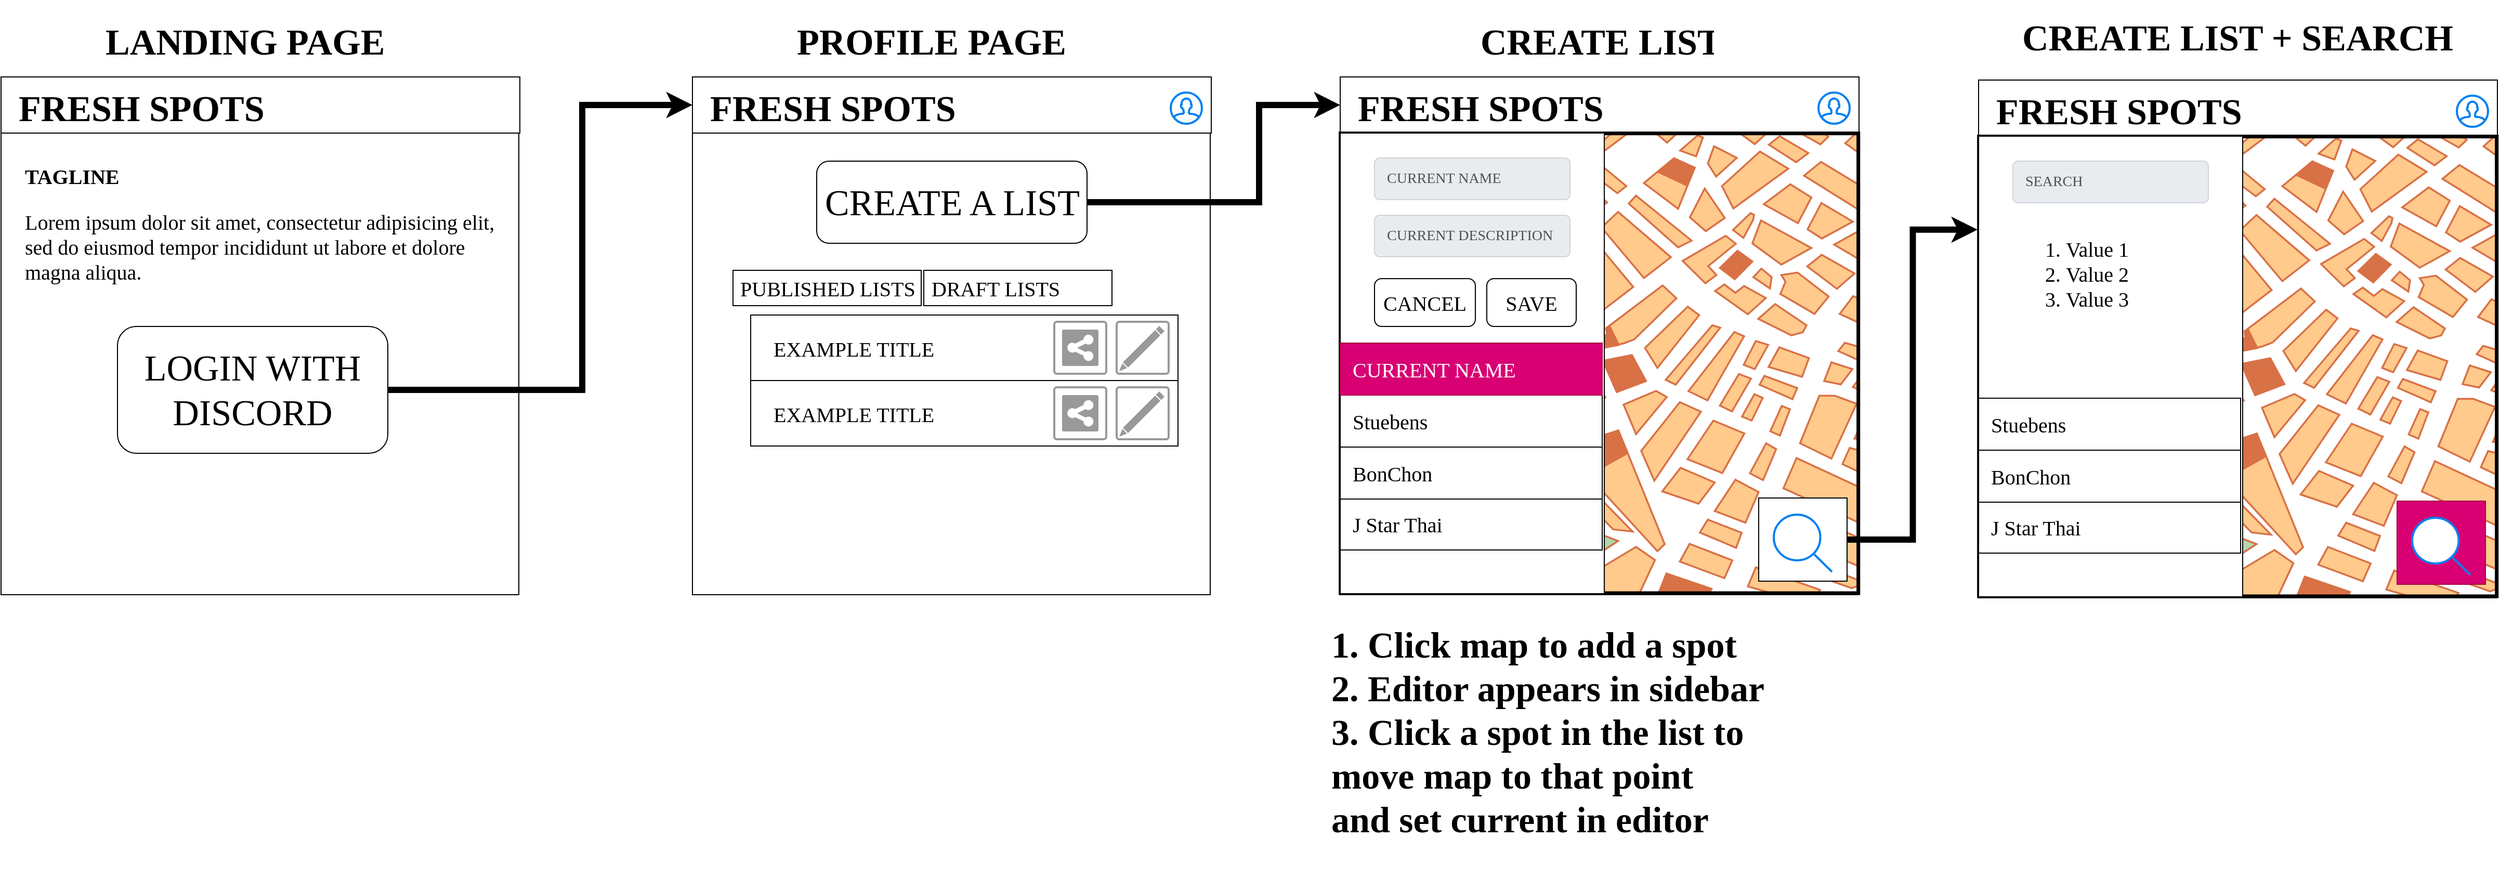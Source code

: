 <mxfile version="20.2.4" type="device"><diagram id="nl-UmBMerI5fe_OC-s8A" name="Page-1"><mxGraphModel dx="1298" dy="805" grid="0" gridSize="10" guides="1" tooltips="1" connect="1" arrows="1" fold="1" page="1" pageScale="1" pageWidth="4800" pageHeight="4800" math="0" shadow="0"><root><mxCell id="0"/><mxCell id="1" parent="0"/><mxCell id="D26XSBPjXaY-zyBL7TbB-1" value="" style="whiteSpace=wrap;html=1;aspect=fixed;" vertex="1" parent="1"><mxGeometry x="148" y="110" width="498" height="498" as="geometry"/></mxCell><mxCell id="D26XSBPjXaY-zyBL7TbB-2" value="LANDING PAGE" style="text;strokeColor=none;fillColor=none;align=left;verticalAlign=middle;spacingLeft=4;spacingRight=4;overflow=hidden;points=[[0,0.5],[1,0.5]];portConstraint=eastwest;rotatable=0;fontStyle=1;fontFamily=Futura;fontSize=35;" vertex="1" parent="1"><mxGeometry x="242.5" y="40" width="309" height="64" as="geometry"/></mxCell><mxCell id="D26XSBPjXaY-zyBL7TbB-3" value="" style="rounded=0;whiteSpace=wrap;html=1;fontSize=35;" vertex="1" parent="1"><mxGeometry x="148" y="110" width="499" height="54" as="geometry"/></mxCell><mxCell id="D26XSBPjXaY-zyBL7TbB-4" value="FRESH SPOTS" style="text;strokeColor=none;fillColor=none;align=left;verticalAlign=middle;spacingLeft=4;spacingRight=4;overflow=hidden;points=[[0,0.5],[1,0.5]];portConstraint=eastwest;rotatable=0;fontStyle=1;fontFamily=Futura;fontSize=35;" vertex="1" parent="1"><mxGeometry x="159" y="104" width="309" height="64" as="geometry"/></mxCell><mxCell id="D26XSBPjXaY-zyBL7TbB-16" style="edgeStyle=orthogonalEdgeStyle;rounded=0;orthogonalLoop=1;jettySize=auto;html=1;exitX=1;exitY=0.5;exitDx=0;exitDy=0;entryX=0;entryY=0.5;entryDx=0;entryDy=0;fontFamily=Futura;fontSize=20;strokeWidth=6;" edge="1" parent="1" source="D26XSBPjXaY-zyBL7TbB-8" target="D26XSBPjXaY-zyBL7TbB-12"><mxGeometry relative="1" as="geometry"><Array as="points"><mxPoint x="707" y="411"/><mxPoint x="707" y="137"/></Array></mxGeometry></mxCell><mxCell id="D26XSBPjXaY-zyBL7TbB-8" value="&lt;font face=&quot;Futura&quot;&gt;LOGIN WITH DISCORD&lt;br&gt;&lt;/font&gt;" style="rounded=1;whiteSpace=wrap;html=1;fontSize=35;" vertex="1" parent="1"><mxGeometry x="260" y="350" width="260" height="122" as="geometry"/></mxCell><mxCell id="D26XSBPjXaY-zyBL7TbB-9" value="&lt;h1 style=&quot;font-size: 20px;&quot;&gt;&lt;font style=&quot;font-size: 20px;&quot;&gt;TAGLINE&lt;/font&gt;&lt;/h1&gt;&lt;p style=&quot;font-size: 20px;&quot;&gt;&lt;font style=&quot;font-size: 20px;&quot;&gt;Lorem ipsum dolor sit amet, consectetur adipisicing elit, sed do eiusmod tempor incididunt ut labore et dolore magna aliqua.&lt;/font&gt;&lt;/p&gt;" style="text;html=1;strokeColor=none;fillColor=none;spacing=5;spacingTop=-20;whiteSpace=wrap;overflow=hidden;rounded=0;fontFamily=Futura;fontSize=35;" vertex="1" parent="1"><mxGeometry x="166" y="191" width="462" height="133" as="geometry"/></mxCell><mxCell id="D26XSBPjXaY-zyBL7TbB-10" value="" style="whiteSpace=wrap;html=1;aspect=fixed;" vertex="1" parent="1"><mxGeometry x="813" y="110" width="498" height="498" as="geometry"/></mxCell><mxCell id="D26XSBPjXaY-zyBL7TbB-11" value="PROFILE PAGE" style="text;strokeColor=none;fillColor=none;align=left;verticalAlign=middle;spacingLeft=4;spacingRight=4;overflow=hidden;points=[[0,0.5],[1,0.5]];portConstraint=eastwest;rotatable=0;fontStyle=1;fontFamily=Futura;fontSize=35;" vertex="1" parent="1"><mxGeometry x="907.5" y="40" width="309" height="64" as="geometry"/></mxCell><mxCell id="D26XSBPjXaY-zyBL7TbB-12" value="" style="rounded=0;whiteSpace=wrap;html=1;fontSize=35;" vertex="1" parent="1"><mxGeometry x="813" y="110" width="499" height="54" as="geometry"/></mxCell><mxCell id="D26XSBPjXaY-zyBL7TbB-13" value="FRESH SPOTS" style="text;strokeColor=none;fillColor=none;align=left;verticalAlign=middle;spacingLeft=4;spacingRight=4;overflow=hidden;points=[[0,0.5],[1,0.5]];portConstraint=eastwest;rotatable=0;fontStyle=1;fontFamily=Futura;fontSize=35;" vertex="1" parent="1"><mxGeometry x="824" y="104" width="309" height="64" as="geometry"/></mxCell><mxCell id="D26XSBPjXaY-zyBL7TbB-86" style="edgeStyle=orthogonalEdgeStyle;rounded=0;orthogonalLoop=1;jettySize=auto;html=1;exitX=1;exitY=0.5;exitDx=0;exitDy=0;entryX=0;entryY=0.5;entryDx=0;entryDy=0;fontFamily=Futura;fontSize=20;strokeWidth=6;" edge="1" parent="1" source="D26XSBPjXaY-zyBL7TbB-14" target="D26XSBPjXaY-zyBL7TbB-42"><mxGeometry relative="1" as="geometry"><Array as="points"><mxPoint x="1358" y="231"/><mxPoint x="1358" y="137"/></Array></mxGeometry></mxCell><mxCell id="D26XSBPjXaY-zyBL7TbB-14" value="&lt;font face=&quot;Futura&quot;&gt;CREATE A LIST&lt;br&gt;&lt;/font&gt;" style="rounded=1;whiteSpace=wrap;html=1;fontSize=35;" vertex="1" parent="1"><mxGeometry x="932.5" y="191" width="260" height="79" as="geometry"/></mxCell><mxCell id="D26XSBPjXaY-zyBL7TbB-20" value="&lt;div align=&quot;left&quot;&gt;&amp;nbsp;PUBLISHED LISTS&lt;br&gt;&lt;/div&gt;" style="rounded=0;whiteSpace=wrap;html=1;fontFamily=Futura;fontSize=20;align=left;" vertex="1" parent="1"><mxGeometry x="852" y="296" width="181" height="34" as="geometry"/></mxCell><mxCell id="D26XSBPjXaY-zyBL7TbB-21" value="&lt;div align=&quot;left&quot;&gt;&amp;nbsp;DRAFT LISTS&lt;br&gt;&lt;/div&gt;" style="rounded=0;whiteSpace=wrap;html=1;fontFamily=Futura;fontSize=20;align=left;" vertex="1" parent="1"><mxGeometry x="1035.5" y="296" width="181" height="34" as="geometry"/></mxCell><mxCell id="D26XSBPjXaY-zyBL7TbB-25" value="" style="html=1;verticalLabelPosition=bottom;align=center;labelBackgroundColor=#ffffff;verticalAlign=top;strokeWidth=2;strokeColor=#0080F0;shadow=0;dashed=0;shape=mxgraph.ios7.icons.user;fillStyle=solid;fontFamily=Futura;fontSize=20;" vertex="1" parent="1"><mxGeometry x="1273" y="125" width="30" height="30" as="geometry"/></mxCell><mxCell id="D26XSBPjXaY-zyBL7TbB-30" value="" style="group" vertex="1" connectable="0" parent="1"><mxGeometry x="869" y="339" width="411" height="63" as="geometry"/></mxCell><mxCell id="D26XSBPjXaY-zyBL7TbB-17" value="&lt;div align=&quot;left&quot;&gt;&amp;nbsp;&amp;nbsp;&amp;nbsp; EXAMPLE TITLE&lt;br&gt;&lt;/div&gt;" style="rounded=0;whiteSpace=wrap;html=1;fontFamily=Futura;fontSize=20;align=left;" vertex="1" parent="D26XSBPjXaY-zyBL7TbB-30"><mxGeometry width="411" height="63" as="geometry"/></mxCell><mxCell id="D26XSBPjXaY-zyBL7TbB-26" value="" style="strokeColor=#999999;verticalLabelPosition=bottom;shadow=0;dashed=0;verticalAlign=top;strokeWidth=2;html=1;shape=mxgraph.mockup.misc.shareIcon;fillStyle=solid;fontFamily=Futura;fontSize=20;" vertex="1" parent="D26XSBPjXaY-zyBL7TbB-30"><mxGeometry x="292" y="6.5" width="50" height="50" as="geometry"/></mxCell><mxCell id="D26XSBPjXaY-zyBL7TbB-29" value="" style="strokeColor=#999999;verticalLabelPosition=bottom;shadow=0;dashed=0;verticalAlign=top;strokeWidth=2;html=1;shape=mxgraph.mockup.misc.editIcon;fillStyle=solid;fontFamily=Futura;fontSize=20;" vertex="1" parent="D26XSBPjXaY-zyBL7TbB-30"><mxGeometry x="352" y="6.5" width="50" height="50" as="geometry"/></mxCell><mxCell id="D26XSBPjXaY-zyBL7TbB-31" value="" style="group" vertex="1" connectable="0" parent="1"><mxGeometry x="869" y="402" width="411" height="63" as="geometry"/></mxCell><mxCell id="D26XSBPjXaY-zyBL7TbB-32" value="&lt;div align=&quot;left&quot;&gt;&amp;nbsp;&amp;nbsp;&amp;nbsp; EXAMPLE TITLE&lt;br&gt;&lt;/div&gt;" style="rounded=0;whiteSpace=wrap;html=1;fontFamily=Futura;fontSize=20;align=left;" vertex="1" parent="D26XSBPjXaY-zyBL7TbB-31"><mxGeometry width="411" height="63" as="geometry"/></mxCell><mxCell id="D26XSBPjXaY-zyBL7TbB-33" value="" style="strokeColor=#999999;verticalLabelPosition=bottom;shadow=0;dashed=0;verticalAlign=top;strokeWidth=2;html=1;shape=mxgraph.mockup.misc.shareIcon;fillStyle=solid;fontFamily=Futura;fontSize=20;" vertex="1" parent="D26XSBPjXaY-zyBL7TbB-31"><mxGeometry x="292" y="6.5" width="50" height="50" as="geometry"/></mxCell><mxCell id="D26XSBPjXaY-zyBL7TbB-34" value="" style="strokeColor=#999999;verticalLabelPosition=bottom;shadow=0;dashed=0;verticalAlign=top;strokeWidth=2;html=1;shape=mxgraph.mockup.misc.editIcon;fillStyle=solid;fontFamily=Futura;fontSize=20;" vertex="1" parent="D26XSBPjXaY-zyBL7TbB-31"><mxGeometry x="352" y="6.5" width="50" height="50" as="geometry"/></mxCell><mxCell id="D26XSBPjXaY-zyBL7TbB-35" value="" style="whiteSpace=wrap;html=1;aspect=fixed;" vertex="1" parent="1"><mxGeometry x="1436" y="110" width="498" height="498" as="geometry"/></mxCell><mxCell id="D26XSBPjXaY-zyBL7TbB-36" value="CREATE LIST" style="text;strokeColor=none;fillColor=none;align=left;verticalAlign=middle;spacingLeft=4;spacingRight=4;overflow=hidden;points=[[0,0.5],[1,0.5]];portConstraint=eastwest;rotatable=0;fontStyle=1;fontFamily=Futura;fontSize=35;" vertex="1" parent="1"><mxGeometry x="1565" y="40" width="235.5" height="64" as="geometry"/></mxCell><mxCell id="D26XSBPjXaY-zyBL7TbB-42" value="" style="rounded=0;whiteSpace=wrap;html=1;fontSize=35;" vertex="1" parent="1"><mxGeometry x="1436" y="110" width="499" height="54" as="geometry"/></mxCell><mxCell id="D26XSBPjXaY-zyBL7TbB-43" value="FRESH SPOTS" style="text;strokeColor=none;fillColor=none;align=left;verticalAlign=middle;spacingLeft=4;spacingRight=4;overflow=hidden;points=[[0,0.5],[1,0.5]];portConstraint=eastwest;rotatable=0;fontStyle=1;fontFamily=Futura;fontSize=35;" vertex="1" parent="1"><mxGeometry x="1447" y="104" width="309" height="64" as="geometry"/></mxCell><mxCell id="D26XSBPjXaY-zyBL7TbB-44" value="" style="html=1;verticalLabelPosition=bottom;align=center;labelBackgroundColor=#ffffff;verticalAlign=top;strokeWidth=2;strokeColor=#0080F0;shadow=0;dashed=0;shape=mxgraph.ios7.icons.user;fillStyle=solid;fontFamily=Futura;fontSize=20;" vertex="1" parent="1"><mxGeometry x="1896" y="125" width="30" height="30" as="geometry"/></mxCell><mxCell id="D26XSBPjXaY-zyBL7TbB-45" value="" style="verticalLabelPosition=bottom;shadow=0;dashed=0;align=center;html=1;verticalAlign=top;strokeWidth=1;shape=mxgraph.mockup.misc.map;fillStyle=solid;fontFamily=Futura;fontSize=20;" vertex="1" parent="1"><mxGeometry x="1436" y="164" width="500" height="444" as="geometry"/></mxCell><mxCell id="D26XSBPjXaY-zyBL7TbB-48" value="" style="rounded=0;whiteSpace=wrap;html=1;fillStyle=solid;fontFamily=Futura;fontSize=20;" vertex="1" parent="1"><mxGeometry x="1436" y="164" width="254" height="443" as="geometry"/></mxCell><mxCell id="D26XSBPjXaY-zyBL7TbB-50" value="" style="shape=image;html=1;verticalAlign=top;verticalLabelPosition=bottom;labelBackgroundColor=#ffffff;imageAspect=0;aspect=fixed;image=https://cdn4.iconfinder.com/data/icons/essentials-74/24/025_-_Location-128.png;fillStyle=solid;fontFamily=Futura;fontSize=20;" vertex="1" parent="1"><mxGeometry x="1764" y="308" width="68" height="68" as="geometry"/></mxCell><mxCell id="D26XSBPjXaY-zyBL7TbB-51" value="CURRENT NAME" style="html=1;shadow=0;dashed=0;shape=mxgraph.bootstrap.rrect;rSize=5;strokeColor=#CED4DA;strokeWidth=1;fillColor=#E9ECEF;fontColor=#505050;whiteSpace=wrap;align=left;verticalAlign=middle;spacingLeft=10;fontSize=14;fillStyle=solid;fontFamily=Futura;" vertex="1" parent="1"><mxGeometry x="1469" y="188" width="188" height="40" as="geometry"/></mxCell><mxCell id="D26XSBPjXaY-zyBL7TbB-52" value="CURRENT DESCRIPTION" style="html=1;shadow=0;dashed=0;shape=mxgraph.bootstrap.rrect;rSize=5;strokeColor=#CED4DA;strokeWidth=1;fillColor=#E9ECEF;fontColor=#505050;whiteSpace=wrap;align=left;verticalAlign=middle;spacingLeft=10;fontSize=14;fillStyle=solid;fontFamily=Futura;" vertex="1" parent="1"><mxGeometry x="1469" y="243" width="188" height="40" as="geometry"/></mxCell><mxCell id="D26XSBPjXaY-zyBL7TbB-84" style="edgeStyle=orthogonalEdgeStyle;rounded=0;orthogonalLoop=1;jettySize=auto;html=1;exitX=1;exitY=0.5;exitDx=0;exitDy=0;entryX=-0.004;entryY=0.203;entryDx=0;entryDy=0;entryPerimeter=0;fontFamily=Futura;fontSize=20;strokeWidth=6;" edge="1" parent="1" source="D26XSBPjXaY-zyBL7TbB-57" target="D26XSBPjXaY-zyBL7TbB-72"><mxGeometry relative="1" as="geometry"/></mxCell><mxCell id="D26XSBPjXaY-zyBL7TbB-57" value="" style="rounded=0;whiteSpace=wrap;html=1;fillStyle=solid;fontFamily=Futura;fontSize=20;" vertex="1" parent="1"><mxGeometry x="1838.5" y="515" width="85" height="80" as="geometry"/></mxCell><mxCell id="D26XSBPjXaY-zyBL7TbB-56" value="" style="html=1;verticalLabelPosition=bottom;align=center;labelBackgroundColor=#ffffff;verticalAlign=top;strokeWidth=2;strokeColor=#0080F0;shadow=0;dashed=0;shape=mxgraph.ios7.icons.looking_glass;fillStyle=solid;fontFamily=Futura;fontSize=20;" vertex="1" parent="1"><mxGeometry x="1853" y="531" width="56" height="55" as="geometry"/></mxCell><mxCell id="D26XSBPjXaY-zyBL7TbB-59" value="SAVE" style="rounded=1;whiteSpace=wrap;html=1;fillStyle=solid;fontFamily=Futura;fontSize=20;" vertex="1" parent="1"><mxGeometry x="1577" y="304" width="86" height="46" as="geometry"/></mxCell><mxCell id="D26XSBPjXaY-zyBL7TbB-60" value="&lt;div align=&quot;left&quot;&gt;&amp;nbsp; J Star Thai&lt;br&gt;&lt;/div&gt;" style="rounded=0;whiteSpace=wrap;html=1;fillStyle=solid;fontFamily=Futura;fontSize=20;align=left;" vertex="1" parent="1"><mxGeometry x="1436" y="515" width="252" height="50" as="geometry"/></mxCell><mxCell id="D26XSBPjXaY-zyBL7TbB-61" value="&lt;div align=&quot;left&quot;&gt;&amp;nbsp; Stuebens&lt;br&gt;&lt;/div&gt;" style="rounded=0;whiteSpace=wrap;html=1;fillStyle=solid;fontFamily=Futura;fontSize=20;align=left;" vertex="1" parent="1"><mxGeometry x="1436" y="416" width="252" height="50" as="geometry"/></mxCell><mxCell id="D26XSBPjXaY-zyBL7TbB-62" value="&lt;div align=&quot;left&quot;&gt;&amp;nbsp; BonChon&lt;/div&gt;" style="rounded=0;whiteSpace=wrap;html=1;fillStyle=solid;fontFamily=Futura;fontSize=20;align=left;" vertex="1" parent="1"><mxGeometry x="1436" y="466" width="252" height="50" as="geometry"/></mxCell><mxCell id="D26XSBPjXaY-zyBL7TbB-63" value="&lt;div align=&quot;left&quot;&gt;&amp;nbsp; CURRENT NAME&lt;br&gt;&lt;/div&gt;" style="rounded=0;whiteSpace=wrap;html=1;fillStyle=solid;fontFamily=Futura;fontSize=20;align=left;fillColor=#d80073;fontColor=#ffffff;strokeColor=#A50040;" vertex="1" parent="1"><mxGeometry x="1436" y="366" width="252" height="50" as="geometry"/></mxCell><mxCell id="D26XSBPjXaY-zyBL7TbB-64" value="CANCEL" style="rounded=1;whiteSpace=wrap;html=1;fillStyle=solid;fontFamily=Futura;fontSize=20;" vertex="1" parent="1"><mxGeometry x="1469" y="304" width="97" height="46" as="geometry"/></mxCell><mxCell id="D26XSBPjXaY-zyBL7TbB-65" value="1. Click map to add a spot&#xA;2. Editor appears in sidebar&#xA;3. Click a spot in the list to&#xA;move map to that point&#xA;and set current in editor&#xA;" style="text;strokeColor=none;fillColor=none;align=left;verticalAlign=middle;spacingLeft=4;spacingRight=4;overflow=hidden;points=[[0,0.5],[1,0.5]];portConstraint=eastwest;rotatable=0;fontStyle=1;fontFamily=Futura;fontSize=35;" vertex="1" parent="1"><mxGeometry x="1421.5" y="622" width="554.5" height="270" as="geometry"/></mxCell><mxCell id="D26XSBPjXaY-zyBL7TbB-66" value="" style="whiteSpace=wrap;html=1;aspect=fixed;" vertex="1" parent="1"><mxGeometry x="2050" y="113" width="498" height="498" as="geometry"/></mxCell><mxCell id="D26XSBPjXaY-zyBL7TbB-67" value="CREATE LIST + SEARCH" style="text;strokeColor=none;fillColor=none;align=left;verticalAlign=middle;spacingLeft=4;spacingRight=4;overflow=hidden;points=[[0,0.5],[1,0.5]];portConstraint=eastwest;rotatable=0;fontStyle=1;fontFamily=Futura;fontSize=35;" vertex="1" parent="1"><mxGeometry x="2086" y="36" width="426" height="64" as="geometry"/></mxCell><mxCell id="D26XSBPjXaY-zyBL7TbB-68" value="" style="rounded=0;whiteSpace=wrap;html=1;fontSize=35;" vertex="1" parent="1"><mxGeometry x="2050" y="113" width="499" height="54" as="geometry"/></mxCell><mxCell id="D26XSBPjXaY-zyBL7TbB-69" value="FRESH SPOTS" style="text;strokeColor=none;fillColor=none;align=left;verticalAlign=middle;spacingLeft=4;spacingRight=4;overflow=hidden;points=[[0,0.5],[1,0.5]];portConstraint=eastwest;rotatable=0;fontStyle=1;fontFamily=Futura;fontSize=35;" vertex="1" parent="1"><mxGeometry x="2061" y="107" width="309" height="64" as="geometry"/></mxCell><mxCell id="D26XSBPjXaY-zyBL7TbB-70" value="" style="html=1;verticalLabelPosition=bottom;align=center;labelBackgroundColor=#ffffff;verticalAlign=top;strokeWidth=2;strokeColor=#0080F0;shadow=0;dashed=0;shape=mxgraph.ios7.icons.user;fillStyle=solid;fontFamily=Futura;fontSize=20;" vertex="1" parent="1"><mxGeometry x="2510" y="128" width="30" height="30" as="geometry"/></mxCell><mxCell id="D26XSBPjXaY-zyBL7TbB-71" value="" style="verticalLabelPosition=bottom;shadow=0;dashed=0;align=center;html=1;verticalAlign=top;strokeWidth=1;shape=mxgraph.mockup.misc.map;fillStyle=solid;fontFamily=Futura;fontSize=20;" vertex="1" parent="1"><mxGeometry x="2050" y="167" width="500" height="444" as="geometry"/></mxCell><mxCell id="D26XSBPjXaY-zyBL7TbB-72" value="" style="rounded=0;whiteSpace=wrap;html=1;fillStyle=solid;fontFamily=Futura;fontSize=20;" vertex="1" parent="1"><mxGeometry x="2050" y="167" width="254" height="443" as="geometry"/></mxCell><mxCell id="D26XSBPjXaY-zyBL7TbB-74" value="SEARCH" style="html=1;shadow=0;dashed=0;shape=mxgraph.bootstrap.rrect;rSize=5;strokeColor=#CED4DA;strokeWidth=1;fillColor=#E9ECEF;fontColor=#505050;whiteSpace=wrap;align=left;verticalAlign=middle;spacingLeft=10;fontSize=14;fillStyle=solid;fontFamily=Futura;" vertex="1" parent="1"><mxGeometry x="2083" y="191" width="188" height="40" as="geometry"/></mxCell><mxCell id="D26XSBPjXaY-zyBL7TbB-76" value="" style="rounded=0;whiteSpace=wrap;html=1;fillStyle=solid;fontFamily=Futura;fontSize=20;fillColor=#d80073;fontColor=#ffffff;strokeColor=#A50040;" vertex="1" parent="1"><mxGeometry x="2452.5" y="518" width="85" height="80" as="geometry"/></mxCell><mxCell id="D26XSBPjXaY-zyBL7TbB-77" value="" style="html=1;verticalLabelPosition=bottom;align=center;labelBackgroundColor=#ffffff;verticalAlign=top;strokeWidth=2;strokeColor=#0080F0;shadow=0;dashed=0;shape=mxgraph.ios7.icons.looking_glass;fillStyle=solid;fontFamily=Futura;fontSize=20;" vertex="1" parent="1"><mxGeometry x="2467" y="534" width="56" height="55" as="geometry"/></mxCell><mxCell id="D26XSBPjXaY-zyBL7TbB-79" value="&lt;div align=&quot;left&quot;&gt;&amp;nbsp; J Star Thai&lt;br&gt;&lt;/div&gt;" style="rounded=0;whiteSpace=wrap;html=1;fillStyle=solid;fontFamily=Futura;fontSize=20;align=left;" vertex="1" parent="1"><mxGeometry x="2050" y="518" width="252" height="50" as="geometry"/></mxCell><mxCell id="D26XSBPjXaY-zyBL7TbB-80" value="&lt;div align=&quot;left&quot;&gt;&amp;nbsp; Stuebens&lt;br&gt;&lt;/div&gt;" style="rounded=0;whiteSpace=wrap;html=1;fillStyle=solid;fontFamily=Futura;fontSize=20;align=left;" vertex="1" parent="1"><mxGeometry x="2050" y="419" width="252" height="50" as="geometry"/></mxCell><mxCell id="D26XSBPjXaY-zyBL7TbB-81" value="&lt;div align=&quot;left&quot;&gt;&amp;nbsp; BonChon&lt;/div&gt;" style="rounded=0;whiteSpace=wrap;html=1;fillStyle=solid;fontFamily=Futura;fontSize=20;align=left;" vertex="1" parent="1"><mxGeometry x="2050" y="469" width="252" height="50" as="geometry"/></mxCell><mxCell id="D26XSBPjXaY-zyBL7TbB-85" value="&lt;ol&gt;&lt;li&gt;Value 1&lt;/li&gt;&lt;li&gt;Value 2&lt;/li&gt;&lt;li&gt;Value 3&lt;/li&gt;&lt;/ol&gt;" style="text;strokeColor=none;fillColor=none;html=1;whiteSpace=wrap;verticalAlign=middle;overflow=hidden;fillStyle=solid;fontFamily=Futura;fontSize=20;" vertex="1" parent="1"><mxGeometry x="2092" y="239" width="123" height="119" as="geometry"/></mxCell></root></mxGraphModel></diagram></mxfile>
